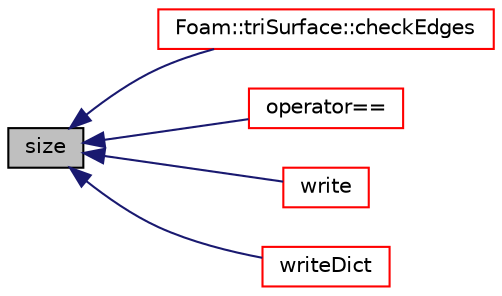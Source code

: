 digraph "size"
{
  bgcolor="transparent";
  edge [fontname="Helvetica",fontsize="10",labelfontname="Helvetica",labelfontsize="10"];
  node [fontname="Helvetica",fontsize="10",shape=record];
  rankdir="LR";
  Node75 [label="size",height=0.2,width=0.4,color="black", fillcolor="grey75", style="filled", fontcolor="black"];
  Node75 -> Node76 [dir="back",color="midnightblue",fontsize="10",style="solid",fontname="Helvetica"];
  Node76 [label="Foam::triSurface::checkEdges",height=0.2,width=0.4,color="red",URL="$a31961.html#a90f5f9407a227d55df8fa9120de9f122",tooltip="Check triply (or more) connected edges. "];
  Node75 -> Node79 [dir="back",color="midnightblue",fontsize="10",style="solid",fontname="Helvetica"];
  Node79 [label="operator==",height=0.2,width=0.4,color="red",URL="$a31953.html#a9b2d91a5dbfa7afec7ded5ff1f43c07e",tooltip="compare. "];
  Node75 -> Node81 [dir="back",color="midnightblue",fontsize="10",style="solid",fontname="Helvetica"];
  Node81 [label="write",height=0.2,width=0.4,color="red",URL="$a31953.html#a293fdfec8bdfbd5c3913ab4c9f3454ff",tooltip="Write. "];
  Node75 -> Node83 [dir="back",color="midnightblue",fontsize="10",style="solid",fontname="Helvetica"];
  Node83 [label="writeDict",height=0.2,width=0.4,color="red",URL="$a31953.html#a99e013320e2bb0118f0c2857a9193f62",tooltip="Write dictionary. "];
}

